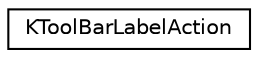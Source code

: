 digraph "Graphical Class Hierarchy"
{
  edge [fontname="Helvetica",fontsize="10",labelfontname="Helvetica",labelfontsize="10"];
  node [fontname="Helvetica",fontsize="10",shape=record];
  rankdir="LR";
  Node0 [label="KToolBarLabelAction",height=0.2,width=0.4,color="black", fillcolor="white", style="filled",URL="$classKToolBarLabelAction.html",tooltip="Class to display a label in a toolbar. "];
}
